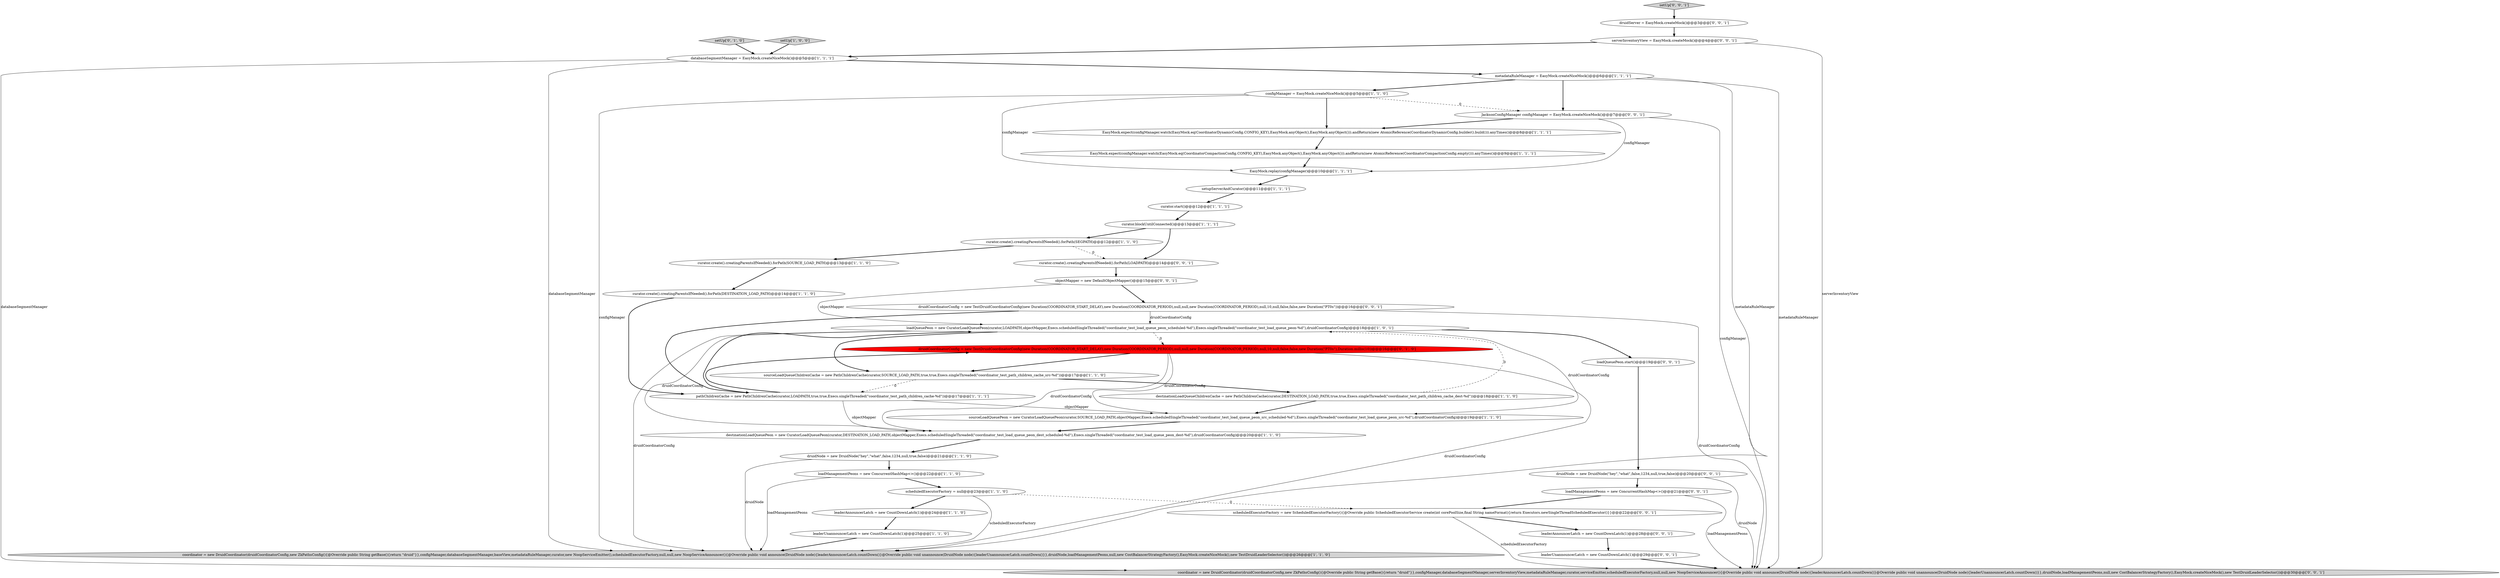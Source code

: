 digraph {
2 [style = filled, label = "configManager = EasyMock.createNiceMock()@@@5@@@['1', '1', '0']", fillcolor = white, shape = ellipse image = "AAA0AAABBB1BBB"];
0 [style = filled, label = "curator.start()@@@12@@@['1', '1', '1']", fillcolor = white, shape = ellipse image = "AAA0AAABBB1BBB"];
37 [style = filled, label = "loadQueuePeon.start()@@@19@@@['0', '0', '1']", fillcolor = white, shape = ellipse image = "AAA0AAABBB3BBB"];
36 [style = filled, label = "setUp['0', '0', '1']", fillcolor = lightgray, shape = diamond image = "AAA0AAABBB3BBB"];
8 [style = filled, label = "curator.create().creatingParentsIfNeeded().forPath(SOURCE_LOAD_PATH)@@@13@@@['1', '1', '0']", fillcolor = white, shape = ellipse image = "AAA0AAABBB1BBB"];
26 [style = filled, label = "setUp['0', '1', '0']", fillcolor = lightgray, shape = diamond image = "AAA0AAABBB2BBB"];
19 [style = filled, label = "loadQueuePeon = new CuratorLoadQueuePeon(curator,LOADPATH,objectMapper,Execs.scheduledSingleThreaded(\"coordinator_test_load_queue_peon_scheduled-%d\"),Execs.singleThreaded(\"coordinator_test_load_queue_peon-%d\"),druidCoordinatorConfig)@@@18@@@['1', '0', '1']", fillcolor = white, shape = ellipse image = "AAA0AAABBB1BBB"];
15 [style = filled, label = "metadataRuleManager = EasyMock.createNiceMock()@@@6@@@['1', '1', '1']", fillcolor = white, shape = ellipse image = "AAA0AAABBB1BBB"];
32 [style = filled, label = "curator.create().creatingParentsIfNeeded().forPath(LOADPATH)@@@14@@@['0', '0', '1']", fillcolor = white, shape = ellipse image = "AAA0AAABBB3BBB"];
5 [style = filled, label = "curator.blockUntilConnected()@@@13@@@['1', '1', '1']", fillcolor = white, shape = ellipse image = "AAA0AAABBB1BBB"];
7 [style = filled, label = "leaderAnnouncerLatch = new CountDownLatch(1)@@@24@@@['1', '1', '0']", fillcolor = white, shape = ellipse image = "AAA0AAABBB1BBB"];
9 [style = filled, label = "EasyMock.replay(configManager)@@@10@@@['1', '1', '1']", fillcolor = white, shape = ellipse image = "AAA0AAABBB1BBB"];
30 [style = filled, label = "serverInventoryView = EasyMock.createMock()@@@4@@@['0', '0', '1']", fillcolor = white, shape = ellipse image = "AAA0AAABBB3BBB"];
38 [style = filled, label = "druidServer = EasyMock.createMock()@@@3@@@['0', '0', '1']", fillcolor = white, shape = ellipse image = "AAA0AAABBB3BBB"];
34 [style = filled, label = "scheduledExecutorFactory = new ScheduledExecutorFactory(){@Override public ScheduledExecutorService create(int corePoolSize,final String nameFormat){return Executors.newSingleThreadScheduledExecutor()}}@@@22@@@['0', '0', '1']", fillcolor = white, shape = ellipse image = "AAA0AAABBB3BBB"];
13 [style = filled, label = "EasyMock.expect(configManager.watch(EasyMock.eq(CoordinatorDynamicConfig.CONFIG_KEY),EasyMock.anyObject(),EasyMock.anyObject())).andReturn(new AtomicReference(CoordinatorDynamicConfig.builder().build())).anyTimes()@@@8@@@['1', '1', '1']", fillcolor = white, shape = ellipse image = "AAA0AAABBB1BBB"];
24 [style = filled, label = "curator.create().creatingParentsIfNeeded().forPath(SEGPATH)@@@12@@@['1', '1', '0']", fillcolor = white, shape = ellipse image = "AAA0AAABBB1BBB"];
3 [style = filled, label = "scheduledExecutorFactory = null@@@23@@@['1', '1', '0']", fillcolor = white, shape = ellipse image = "AAA0AAABBB1BBB"];
35 [style = filled, label = "objectMapper = new DefaultObjectMapper()@@@15@@@['0', '0', '1']", fillcolor = white, shape = ellipse image = "AAA0AAABBB3BBB"];
25 [style = filled, label = "druidCoordinatorConfig = new TestDruidCoordinatorConfig(new Duration(COORDINATOR_START_DELAY),new Duration(COORDINATOR_PERIOD),null,null,new Duration(COORDINATOR_PERIOD),null,10,null,false,false,new Duration(\"PT0s\"),Duration.millis(10))@@@16@@@['0', '1', '0']", fillcolor = red, shape = ellipse image = "AAA1AAABBB2BBB"];
16 [style = filled, label = "sourceLoadQueueChildrenCache = new PathChildrenCache(curator,SOURCE_LOAD_PATH,true,true,Execs.singleThreaded(\"coordinator_test_path_children_cache_src-%d\"))@@@17@@@['1', '1', '0']", fillcolor = white, shape = ellipse image = "AAA0AAABBB1BBB"];
17 [style = filled, label = "druidNode = new DruidNode(\"hey\",\"what\",false,1234,null,true,false)@@@21@@@['1', '1', '0']", fillcolor = white, shape = ellipse image = "AAA0AAABBB1BBB"];
40 [style = filled, label = "druidCoordinatorConfig = new TestDruidCoordinatorConfig(new Duration(COORDINATOR_START_DELAY),new Duration(COORDINATOR_PERIOD),null,null,new Duration(COORDINATOR_PERIOD),null,10,null,false,false,new Duration(\"PT0s\"))@@@16@@@['0', '0', '1']", fillcolor = white, shape = ellipse image = "AAA0AAABBB3BBB"];
11 [style = filled, label = "destinationLoadQueueChildrenCache = new PathChildrenCache(curator,DESTINATION_LOAD_PATH,true,true,Execs.singleThreaded(\"coordinator_test_path_children_cache_dest-%d\"))@@@18@@@['1', '1', '0']", fillcolor = white, shape = ellipse image = "AAA0AAABBB1BBB"];
28 [style = filled, label = "JacksonConfigManager configManager = EasyMock.createNiceMock()@@@7@@@['0', '0', '1']", fillcolor = white, shape = ellipse image = "AAA0AAABBB3BBB"];
14 [style = filled, label = "leaderUnannouncerLatch = new CountDownLatch(1)@@@25@@@['1', '1', '0']", fillcolor = white, shape = ellipse image = "AAA0AAABBB1BBB"];
23 [style = filled, label = "setupServerAndCurator()@@@11@@@['1', '1', '1']", fillcolor = white, shape = ellipse image = "AAA0AAABBB1BBB"];
4 [style = filled, label = "destinationLoadQueuePeon = new CuratorLoadQueuePeon(curator,DESTINATION_LOAD_PATH,objectMapper,Execs.scheduledSingleThreaded(\"coordinator_test_load_queue_peon_dest_scheduled-%d\"),Execs.singleThreaded(\"coordinator_test_load_queue_peon_dest-%d\"),druidCoordinatorConfig)@@@20@@@['1', '1', '0']", fillcolor = white, shape = ellipse image = "AAA0AAABBB1BBB"];
22 [style = filled, label = "setUp['1', '0', '0']", fillcolor = lightgray, shape = diamond image = "AAA0AAABBB1BBB"];
27 [style = filled, label = "loadManagementPeons = new ConcurrentHashMap<>()@@@21@@@['0', '0', '1']", fillcolor = white, shape = ellipse image = "AAA0AAABBB3BBB"];
18 [style = filled, label = "loadManagementPeons = new ConcurrentHashMap<>()@@@22@@@['1', '1', '0']", fillcolor = white, shape = ellipse image = "AAA0AAABBB1BBB"];
21 [style = filled, label = "sourceLoadQueuePeon = new CuratorLoadQueuePeon(curator,SOURCE_LOAD_PATH,objectMapper,Execs.scheduledSingleThreaded(\"coordinator_test_load_queue_peon_src_scheduled-%d\"),Execs.singleThreaded(\"coordinator_test_load_queue_peon_src-%d\"),druidCoordinatorConfig)@@@19@@@['1', '1', '0']", fillcolor = white, shape = ellipse image = "AAA0AAABBB1BBB"];
1 [style = filled, label = "EasyMock.expect(configManager.watch(EasyMock.eq(CoordinatorCompactionConfig.CONFIG_KEY),EasyMock.anyObject(),EasyMock.anyObject())).andReturn(new AtomicReference(CoordinatorCompactionConfig.empty())).anyTimes()@@@9@@@['1', '1', '1']", fillcolor = white, shape = ellipse image = "AAA0AAABBB1BBB"];
12 [style = filled, label = "curator.create().creatingParentsIfNeeded().forPath(DESTINATION_LOAD_PATH)@@@14@@@['1', '1', '0']", fillcolor = white, shape = ellipse image = "AAA0AAABBB1BBB"];
29 [style = filled, label = "coordinator = new DruidCoordinator(druidCoordinatorConfig,new ZkPathsConfig(){@Override public String getBase(){return \"druid\"}},configManager,databaseSegmentManager,serverInventoryView,metadataRuleManager,curator,serviceEmitter,scheduledExecutorFactory,null,null,new NoopServiceAnnouncer(){@Override public void announce(DruidNode node){leaderAnnouncerLatch.countDown()}@Override public void unannounce(DruidNode node){leaderUnannouncerLatch.countDown()}},druidNode,loadManagementPeons,null,new CostBalancerStrategyFactory(),EasyMock.createNiceMock(),new TestDruidLeaderSelector())@@@30@@@['0', '0', '1']", fillcolor = lightgray, shape = ellipse image = "AAA0AAABBB3BBB"];
20 [style = filled, label = "databaseSegmentManager = EasyMock.createNiceMock()@@@5@@@['1', '1', '1']", fillcolor = white, shape = ellipse image = "AAA0AAABBB1BBB"];
6 [style = filled, label = "pathChildrenCache = new PathChildrenCache(curator,LOADPATH,true,true,Execs.singleThreaded(\"coordinator_test_path_children_cache-%d\"))@@@17@@@['1', '1', '1']", fillcolor = white, shape = ellipse image = "AAA0AAABBB1BBB"];
33 [style = filled, label = "leaderAnnouncerLatch = new CountDownLatch(1)@@@28@@@['0', '0', '1']", fillcolor = white, shape = ellipse image = "AAA0AAABBB3BBB"];
10 [style = filled, label = "coordinator = new DruidCoordinator(druidCoordinatorConfig,new ZkPathsConfig(){@Override public String getBase(){return \"druid\"}},configManager,databaseSegmentManager,baseView,metadataRuleManager,curator,new NoopServiceEmitter(),scheduledExecutorFactory,null,null,new NoopServiceAnnouncer(){@Override public void announce(DruidNode node){leaderAnnouncerLatch.countDown()}@Override public void unannounce(DruidNode node){leaderUnannouncerLatch.countDown()}},druidNode,loadManagementPeons,null,new CostBalancerStrategyFactory(),EasyMock.createNiceMock(),new TestDruidLeaderSelector())@@@26@@@['1', '1', '0']", fillcolor = lightgray, shape = ellipse image = "AAA0AAABBB1BBB"];
31 [style = filled, label = "druidNode = new DruidNode(\"hey\",\"what\",false,1234,null,true,false)@@@20@@@['0', '0', '1']", fillcolor = white, shape = ellipse image = "AAA0AAABBB3BBB"];
39 [style = filled, label = "leaderUnannouncerLatch = new CountDownLatch(1)@@@29@@@['0', '0', '1']", fillcolor = white, shape = ellipse image = "AAA0AAABBB3BBB"];
6->4 [style = solid, label="objectMapper"];
32->35 [style = bold, label=""];
18->3 [style = bold, label=""];
18->10 [style = solid, label="loadManagementPeons"];
15->2 [style = bold, label=""];
35->19 [style = solid, label="objectMapper"];
2->10 [style = solid, label="configManager"];
16->11 [style = bold, label=""];
40->6 [style = bold, label=""];
4->17 [style = bold, label=""];
2->9 [style = solid, label="configManager"];
30->20 [style = bold, label=""];
20->10 [style = solid, label="databaseSegmentManager"];
25->4 [style = solid, label="druidCoordinatorConfig"];
11->21 [style = bold, label=""];
6->21 [style = solid, label="objectMapper"];
34->33 [style = bold, label=""];
14->10 [style = bold, label=""];
40->19 [style = solid, label="druidCoordinatorConfig"];
28->13 [style = bold, label=""];
6->19 [style = bold, label=""];
31->29 [style = solid, label="druidNode"];
12->6 [style = bold, label=""];
23->0 [style = bold, label=""];
25->16 [style = bold, label=""];
19->4 [style = solid, label="druidCoordinatorConfig"];
13->1 [style = bold, label=""];
1->9 [style = bold, label=""];
15->10 [style = solid, label="metadataRuleManager"];
19->37 [style = bold, label=""];
19->16 [style = bold, label=""];
2->13 [style = bold, label=""];
7->14 [style = bold, label=""];
3->10 [style = solid, label="scheduledExecutorFactory"];
24->32 [style = dashed, label="0"];
9->23 [style = bold, label=""];
5->32 [style = bold, label=""];
35->40 [style = bold, label=""];
20->29 [style = solid, label="databaseSegmentManager"];
38->30 [style = bold, label=""];
19->10 [style = solid, label="druidCoordinatorConfig"];
27->34 [style = bold, label=""];
25->21 [style = solid, label="druidCoordinatorConfig"];
3->34 [style = dashed, label="0"];
33->39 [style = bold, label=""];
19->21 [style = solid, label="druidCoordinatorConfig"];
22->20 [style = bold, label=""];
3->7 [style = bold, label=""];
15->28 [style = bold, label=""];
37->31 [style = bold, label=""];
31->27 [style = bold, label=""];
11->19 [style = dashed, label="0"];
40->29 [style = solid, label="druidCoordinatorConfig"];
5->24 [style = bold, label=""];
15->29 [style = solid, label="metadataRuleManager"];
2->28 [style = dashed, label="0"];
30->29 [style = solid, label="serverInventoryView"];
25->10 [style = solid, label="druidCoordinatorConfig"];
16->6 [style = dashed, label="0"];
28->29 [style = solid, label="configManager"];
36->38 [style = bold, label=""];
34->29 [style = solid, label="scheduledExecutorFactory"];
24->8 [style = bold, label=""];
17->10 [style = solid, label="druidNode"];
19->25 [style = dashed, label="0"];
39->29 [style = bold, label=""];
27->29 [style = solid, label="loadManagementPeons"];
20->15 [style = bold, label=""];
28->9 [style = solid, label="configManager"];
8->12 [style = bold, label=""];
17->18 [style = bold, label=""];
26->20 [style = bold, label=""];
6->25 [style = bold, label=""];
0->5 [style = bold, label=""];
21->4 [style = bold, label=""];
}
